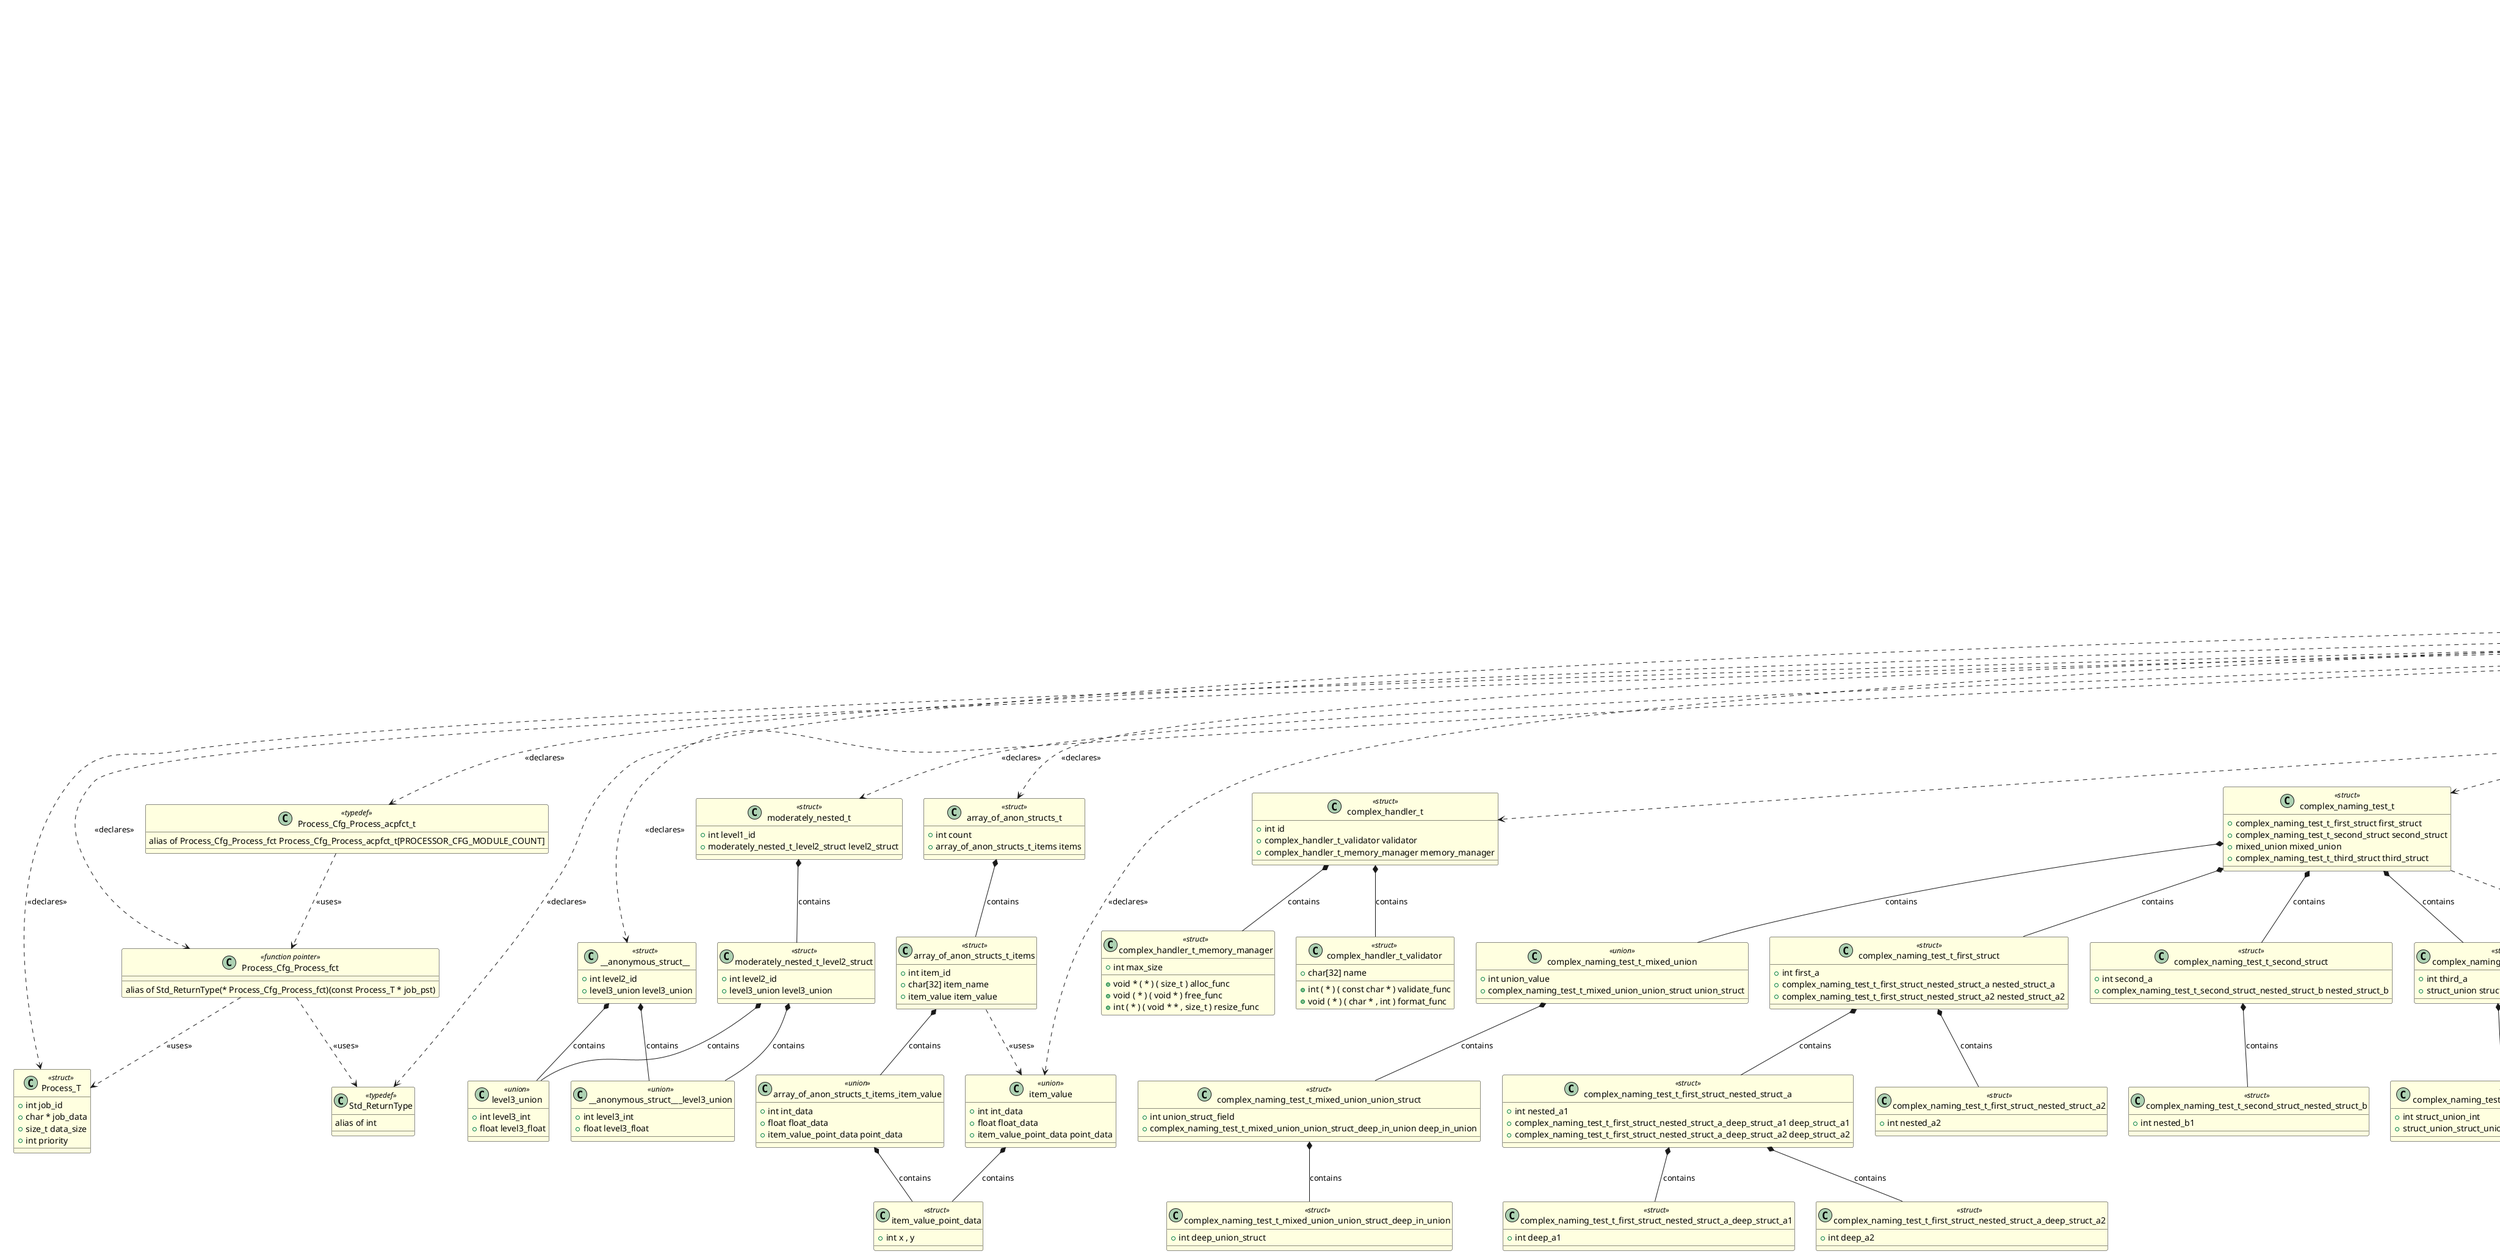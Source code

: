@startuml complex

class "complex" as COMPLEX <<source>> #LightBlue
{
    -- Global Variables --
    - Process_Cfg_Process_acpfct_t Process_Cfg_Process_acpfct
    - math_operation_t[10] global_math_ops
    -- Functions --
    + complex_handler_t * create_complex_handler(const char * name, ...)
    + void * create_handler(const char * name, int ( * init_func ) ( void * ) init_func, ...)
    + int execute_operations(int value, math_ops_array_t ops, int op_count)
    + math_operation_t * get_math_operations()
    + int process_with_callbacks(int[] data, int size, math_operation_t[] operations, int op_count, ...)
    + void test_processor_job_processing()
    + void test_processor_utility_macros()

    - static Std_ReturnType ProcessorAdapter_Process(const Process_T * job_pst)
    - static Std_ReturnType ProcessorHardware_Process(const Process_T * job_pst)
    - static Std_ReturnType ProcessorService_Process(const Process_T * job_pst)
    - static int add_operation(int a, int b)
    - static int divide_operation(int a, int b)
    - static void init_math_operations()
    - static int modulo_operation(int a, int b)
    - static int multiply_operation(int a, int b)
    - static void print_result(int * data, int size)
    - void run_complex_tests()
    - static int subtract_operation(int a, int b)
    - static int test_callback(int * item)
    - void test_complex_macro(int * x, int y, int z)
    - void test_handle_operation(operation_type_t op_type, int * data, int size)
    - void test_handler_table()
    - void test_mixed_union()
    - void test_operation_set()
    - void test_process_array(int * arr, int size)
    - void test_stringify_macro()
}

class "complex" as HEADER_COMPLEX <<header>> #LightGreen
{
    -- Macros --
    + #define COMPLEX_H
    + #define COMPLEX_MACRO_FUNC(x, y, z)
    + #define CREATE_FUNC_NAME(prefix, suffix)
    + #define DEPRECATED
    + #define HANDLE_OPERATION(op_type, data, size, callback)
    + #define PROCESS_ARRAY(arr, size, callback)
    + #define STRINGIFY(x)
    + #define TOSTRING(x)
    + #define UTILS_U16_TO_U8ARR_BIG_ENDIAN(value_u16, ptr_pau8)
    + #define UTILS_U32_TO_U8ARR_BIG_ENDIAN(value_u32, ptr_pau8)
    + #define UTILS_U8ARR_TO_U16_BIG_ENDIAN(ptr_pau8)
    + #define UTILS_U8ARR_TO_U32_BIG_ENDIAN(ptr_pau8)
    -- Functions --
    + complex_handler_t * create_complex_handler(const char * name, ...)
    + void * create_handler(const char * name, int ( * init_func ) ( void * ) init_func, ...)
    + int execute_operations(int value, math_ops_array_t ops, int op_count)
    + math_operation_t * get_math_operations()
    + int process_with_callbacks(int[] data, int size, math_operation_t[] operations, int op_count, ...)
    + void test_processor_job_processing()
    + void test_processor_utility_macros()
}

class "Process_T" as TYPEDEF_PROCESS_T <<struct>> #LightYellow
{
    + int job_id
    + char * job_data
    + size_t data_size
    + int priority
}

class "__anonymous_struct__" as TYPEDEF___ANONYMOUS_STRUCT__ <<struct>> #LightYellow
{
    + int level2_id
    + level3_union level3_union
}

class "array_of_anon_structs_t" as TYPEDEF_ARRAY_OF_ANON_STRUCTS_T <<struct>> #LightYellow
{
    + int count
    + array_of_anon_structs_t_items items
}

class "array_of_anon_structs_t_items" as TYPEDEF_ARRAY_OF_ANON_STRUCTS_T_ITEMS <<struct>> #LightYellow
{
    + int item_id
    + char[32] item_name
    + item_value item_value
}

class "callback_with_anon_struct_t_config_param" as TYPEDEF_CALLBACK_WITH_ANON_STRUCT_T_CONFIG_PARAM <<struct>> #LightYellow
{
    + int config_flags
    + char[64] config_name
    + config_value config_value
}

class "complex_callback_t_param4" as TYPEDEF_COMPLEX_CALLBACK_T_PARAM4 <<struct>> #LightYellow
{
    + int nested1
    + char * nested2
    + void ( * ) ( int ) nested_func
}

class "complex_handler_t" as TYPEDEF_COMPLEX_HANDLER_T <<struct>> #LightYellow
{
    + int id
    + complex_handler_t_validator validator
    + complex_handler_t_memory_manager memory_manager
}

class "complex_handler_t_memory_manager" as TYPEDEF_COMPLEX_HANDLER_T_MEMORY_MANAGER <<struct>> #LightYellow
{
    + int max_size
    + void * ( * ) ( size_t ) alloc_func
    + void ( * ) ( void * ) free_func
    + int ( * ) ( void * * , size_t ) resize_func
}

class "complex_handler_t_validator" as TYPEDEF_COMPLEX_HANDLER_T_VALIDATOR <<struct>> #LightYellow
{
    + char[32] name
    + int ( * ) ( const char * ) validate_func
    + void ( * ) ( char * , int ) format_func
}

class "complex_naming_test_t" as TYPEDEF_COMPLEX_NAMING_TEST_T <<struct>> #LightYellow
{
    + complex_naming_test_t_first_struct first_struct
    + complex_naming_test_t_second_struct second_struct
    + mixed_union mixed_union
    + complex_naming_test_t_third_struct third_struct
}

class "complex_naming_test_t_first_struct" as TYPEDEF_COMPLEX_NAMING_TEST_T_FIRST_STRUCT <<struct>> #LightYellow
{
    + int first_a
    + complex_naming_test_t_first_struct_nested_struct_a nested_struct_a
    + complex_naming_test_t_first_struct_nested_struct_a2 nested_struct_a2
}

class "complex_naming_test_t_first_struct_nested_struct_a" as TYPEDEF_COMPLEX_NAMING_TEST_T_FIRST_STRUCT_NESTED_STRUCT_A <<struct>> #LightYellow
{
    + int nested_a1
    + complex_naming_test_t_first_struct_nested_struct_a_deep_struct_a1 deep_struct_a1
    + complex_naming_test_t_first_struct_nested_struct_a_deep_struct_a2 deep_struct_a2
}

class "complex_naming_test_t_first_struct_nested_struct_a2" as TYPEDEF_COMPLEX_NAMING_TEST_T_FIRST_STRUCT_NESTED_STRUCT_A2 <<struct>> #LightYellow
{
    + int nested_a2
}

class "complex_naming_test_t_first_struct_nested_struct_a_deep_struct_a1" as TYPEDEF_COMPLEX_NAMING_TEST_T_FIRST_STRUCT_NESTED_STRUCT_A_DEEP_STRUCT_A1 <<struct>> #LightYellow
{
    + int deep_a1
}

class "complex_naming_test_t_first_struct_nested_struct_a_deep_struct_a2" as TYPEDEF_COMPLEX_NAMING_TEST_T_FIRST_STRUCT_NESTED_STRUCT_A_DEEP_STRUCT_A2 <<struct>> #LightYellow
{
    + int deep_a2
}

class "complex_naming_test_t_mixed_union_union_struct" as TYPEDEF_COMPLEX_NAMING_TEST_T_MIXED_UNION_UNION_STRUCT <<struct>> #LightYellow
{
    + int union_struct_field
    + complex_naming_test_t_mixed_union_union_struct_deep_in_union deep_in_union
}

class "complex_naming_test_t_mixed_union_union_struct_deep_in_union" as TYPEDEF_COMPLEX_NAMING_TEST_T_MIXED_UNION_UNION_STRUCT_DEEP_IN_UNION <<struct>> #LightYellow
{
    + int deep_union_struct
}

class "complex_naming_test_t_second_struct" as TYPEDEF_COMPLEX_NAMING_TEST_T_SECOND_STRUCT <<struct>> #LightYellow
{
    + int second_a
    + complex_naming_test_t_second_struct_nested_struct_b nested_struct_b
}

class "complex_naming_test_t_second_struct_nested_struct_b" as TYPEDEF_COMPLEX_NAMING_TEST_T_SECOND_STRUCT_NESTED_STRUCT_B <<struct>> #LightYellow
{
    + int nested_b1
}

class "complex_naming_test_t_third_struct" as TYPEDEF_COMPLEX_NAMING_TEST_T_THIRD_STRUCT <<struct>> #LightYellow
{
    + int third_a
    + struct_union struct_union
}

class "config_param" as TYPEDEF_CONFIG_PARAM <<struct>> #LightYellow
{
    + int config_flags
    + char[64] config_name
    + config_value config_value
}

class "data_item_t" as TYPEDEF_DATA_ITEM_T <<struct>> #LightYellow
{
    + config_value value
    + char * name
}

class "data_union_point_value" as TYPEDEF_DATA_UNION_POINT_VALUE <<struct>> #LightYellow
{
    + int x , y , z
}

class "extreme_nesting_test_t" as TYPEDEF_EXTREME_NESTING_TEST_T <<struct>> #LightYellow
{
    + extreme_nesting_test_t_level2_struct_1 level2_struct_1
    + extreme_nesting_test_t_level2_struct_2 level2_struct_2
}

class "extreme_nesting_test_t_level2_struct_1" as TYPEDEF_EXTREME_NESTING_TEST_T_LEVEL2_STRUCT_1 <<struct>> #LightYellow
{
    + extreme_nesting_test_t_level2_struct_1_level4_struct_1 level4_struct_1
    + extreme_nesting_test_t_level2_struct_1_level4_struct_2 level4_struct_2
}

class "extreme_nesting_test_t_level2_struct_1_level4_struct_1" as TYPEDEF_EXTREME_NESTING_TEST_T_LEVEL2_STRUCT_1_LEVEL4_STRUCT_1 <<struct>> #LightYellow
{
    + int level4_field
}

class "extreme_nesting_test_t_level2_struct_1_level4_struct_2" as TYPEDEF_EXTREME_NESTING_TEST_T_LEVEL2_STRUCT_1_LEVEL4_STRUCT_2 <<struct>> #LightYellow
{
    + int level4_field2
}

class "extreme_nesting_test_t_level2_struct_2" as TYPEDEF_EXTREME_NESTING_TEST_T_LEVEL2_STRUCT_2 <<struct>> #LightYellow
{
    + int mixed_field
}

class "handler_entry_t" as TYPEDEF_HANDLER_ENTRY_T <<struct>> #LightYellow
{
    + int id
    + char[16] name
    + void ( * ) ( void ) init_func
    + int ( * ) ( int , int ) process_func
    + void ( * ) ( void ) cleanup_func
}

class "item_value_point_data" as TYPEDEF_ITEM_VALUE_POINT_DATA <<struct>> #LightYellow
{
    + int x , y
}

class "mixed_union_mixed_struct" as TYPEDEF_MIXED_UNION_MIXED_STRUCT <<struct>> #LightYellow
{
    + int mixed_field
}

class "moderately_nested_t" as TYPEDEF_MODERATELY_NESTED_T <<struct>> #LightYellow
{
    + int level1_id
    + moderately_nested_t_level2_struct level2_struct
}

class "moderately_nested_t_level2_struct" as TYPEDEF_MODERATELY_NESTED_T_LEVEL2_STRUCT <<struct>> #LightYellow
{
    + int level2_id
    + level3_union level3_union
}

class "multi_anonymous_t" as TYPEDEF_MULTI_ANONYMOUS_T <<struct>> #LightYellow
{
    + multi_anonymous_t_first_anon_struct first_anon_struct
    + multi_anonymous_t_second_anon_struct second_anon_struct
    + first_anon_union first_anon_union
}

class "multi_anonymous_t_first_anon_struct" as TYPEDEF_MULTI_ANONYMOUS_T_FIRST_ANON_STRUCT <<struct>> #LightYellow
{
    + int first_x
    + int first_y
}

class "multi_anonymous_t_second_anon_struct" as TYPEDEF_MULTI_ANONYMOUS_T_SECOND_ANON_STRUCT <<struct>> #LightYellow
{
    + char[32] second_name
    + int second_id
    + multi_anonymous_t_second_anon_struct_deep_struct deep_struct
}

class "multi_anonymous_t_second_anon_struct_deep_struct" as TYPEDEF_MULTI_ANONYMOUS_T_SECOND_ANON_STRUCT_DEEP_STRUCT <<struct>> #LightYellow
{
    + int deep_value
}

class "multiple_simple_anonymous_t" as TYPEDEF_MULTIPLE_SIMPLE_ANONYMOUS_T <<struct>> #LightYellow
{
    + multiple_simple_anonymous_t_first_anon first_anon
    + multiple_simple_anonymous_t_second_anon second_anon
    + multiple_simple_anonymous_t_third_anon third_anon
    + first_union first_union
    + second_union second_union
}

class "multiple_simple_anonymous_t_first_anon" as TYPEDEF_MULTIPLE_SIMPLE_ANONYMOUS_T_FIRST_ANON <<struct>> #LightYellow
{
    + int first_field
}

class "multiple_simple_anonymous_t_second_anon" as TYPEDEF_MULTIPLE_SIMPLE_ANONYMOUS_T_SECOND_ANON <<struct>> #LightYellow
{
    + int second_field
}

class "multiple_simple_anonymous_t_third_anon" as TYPEDEF_MULTIPLE_SIMPLE_ANONYMOUS_T_THIRD_ANON <<struct>> #LightYellow
{
    + int third_field
}

class "operation_set_t" as TYPEDEF_OPERATION_SET_T <<struct>> #LightYellow
{
    + int count
    + math_operation_t[5] operations
    + void(* callbacks[3])(int , char *) callbacks
}

class "param4" as TYPEDEF_PARAM4 <<struct>> #LightYellow
{
    + int nested1
    + char * nested2
    + void ( * ) ( int ) nested_func
}

class "processor_t" as TYPEDEF_PROCESSOR_T <<struct>> #LightYellow
{
    + int id
    + char[64] name
    + int ( * ) ( int , char * ) process_func
    + void ( * ) ( void * ) cleanup_func
}

class "result_generator_t" as TYPEDEF_RESULT_GENERATOR_T <<struct>> #LightYellow
{
    + int result_code
    + result_data result_data
}

class "simplified_handler_t" as TYPEDEF_SIMPLIFIED_HANDLER_T <<struct>> #LightYellow
{
    + int event_count
    + char[32] event_name
    + int event_flags
}

class "struct_union_struct_union_struct" as TYPEDEF_STRUCT_UNION_STRUCT_UNION_STRUCT <<struct>> #LightYellow
{
    + int struct_union_struct_field
}

class "struct_with_struct_t" as TYPEDEF_STRUCT_WITH_STRUCT_T <<struct>> #LightYellow
{
    + int outer_id
    + char[32] outer_name
    + struct_with_struct_t_inner_struct inner_struct
    + int outer_flags
}

class "struct_with_struct_t_inner_struct" as TYPEDEF_STRUCT_WITH_STRUCT_T_INNER_STRUCT <<struct>> #LightYellow
{
    + int inner_x
    + int inner_y
    + char[16] inner_label
}

class "struct_with_union_t" as TYPEDEF_STRUCT_WITH_UNION_T <<struct>> #LightYellow
{
    + int type_id
    + data_union data_union
    + int checksum
}

class "union_with_struct_t_complex_struct" as TYPEDEF_UNION_WITH_STRUCT_T_COMPLEX_STRUCT <<struct>> #LightYellow
{
    + char[16] header
    + int payload_size
    + void * payload_data
    + union_with_struct_t_complex_struct_error_info error_info
}

class "union_with_struct_t_complex_struct_error_info" as TYPEDEF_UNION_WITH_STRUCT_T_COMPLEX_STRUCT_ERROR_INFO <<struct>> #LightYellow
{
    + int error_code
    + char[128] error_msg
}

class "operation_type_t" as TYPEDEF_OPERATION_TYPE_T <<enumeration>> #LightYellow
{
    OP_ADD = 0
    OP_DIV = 3
    OP_MUL = 2
    OP_SUB = 1
}

class "processor_module_enum_t" as TYPEDEF_PROCESSOR_MODULE_ENUM_T <<enumeration>> #LightYellow
{
    PROCESSOR_CFG_MODULE_ADAPTER = 0
    PROCESSOR_CFG_MODULE_COUNT = 3
    PROCESSOR_CFG_MODULE_HARDWARE = 2
    PROCESSOR_CFG_MODULE_SERVICE = 1
}

class "Process_Cfg_Process_acpfct_t" as TYPEDEF_PROCESS_CFG_PROCESS_ACPFCT_T <<typedef>> #LightYellow
{
    alias of Process_Cfg_Process_fct Process_Cfg_Process_acpfct_t[PROCESSOR_CFG_MODULE_COUNT]
}

class "Process_Cfg_Process_fct" as TYPEDEF_PROCESS_CFG_PROCESS_FCT <<function pointer>> #LightYellow
{
    alias of Std_ReturnType(* Process_Cfg_Process_fct)(const Process_T * job_pst)
}

class "Std_ReturnType" as TYPEDEF_STD_RETURNTYPE <<typedef>> #LightYellow
{
    alias of int
}

class "callback_with_anon_struct_t" as TYPEDEF_CALLBACK_WITH_ANON_STRUCT_T <<function pointer>> #LightYellow
{
    alias of void(* callback_with_anon_struct_t)( int id , struct { int config_flags ; char config_name [ 64 ] ; union { int int_config ; float float_config ; } config_value ; } * config_param , void * user_data )
}

class "complex_callback_t" as TYPEDEF_COMPLEX_CALLBACK_T <<function pointer>> #LightYellow
{
    alias of int(* complex_callback_t)( int param1 , char * param2 , void * param3 , struct { int nested1 ; char * nested2 ; void(* nested_func)(int); } * param4 )
}

class "complex_func_ptr_t" as TYPEDEF_COMPLEX_FUNC_PTR_T <<typedef>> #LightYellow
{
    alias of int ( * ( * complex_func_ptr_t ) ( int , char * ) ) ( double , void * )
}

class "data_processor_array_t" as TYPEDEF_DATA_PROCESSOR_ARRAY_T <<typedef>> #LightYellow
{
    alias of data_processor_t *
}

class "data_processor_t" as TYPEDEF_DATA_PROCESSOR_T <<function pointer>> #LightYellow
{
    alias of int(* data_processor_t)(data_item_t * item , void * context)
}

class "debug_callback_t" as TYPEDEF_DEBUG_CALLBACK_T <<function pointer>> #LightYellow
{
    alias of void(* debug_callback_t)(const char * message , int level)
}

class "handler_table_t" as TYPEDEF_HANDLER_TABLE_T <<typedef>> #LightYellow
{
    alias of handler_entry_t handler_table_t[8]
}

class "math_operation_t" as TYPEDEF_MATH_OPERATION_T <<function pointer>> #LightYellow
{
    alias of int(* math_operation_t)(int , int)
}

class "math_ops_array_t" as TYPEDEF_MATH_OPS_ARRAY_T <<typedef>> #LightYellow
{
    alias of math_operation_t math_ops_array_t[10]
}

class "release_callback_t" as TYPEDEF_RELEASE_CALLBACK_T <<function pointer>> #LightYellow
{
    alias of void(* release_callback_t)(const char * message)
}

class "uint16" as TYPEDEF_UINT16 <<typedef>> #LightYellow
{
    alias of uint16_t
}

class "uint32" as TYPEDEF_UINT32 <<typedef>> #LightYellow
{
    alias of uint32_t
}

class "uint8" as TYPEDEF_UINT8 <<typedef>> #LightYellow
{
    alias of uint8_t
}

class "__anonymous_struct___level3_union" as TYPEDEF___ANONYMOUS_STRUCT___LEVEL3_UNION <<union>> #LightYellow
{
    + int level3_int
    + float level3_float
}

class "array_of_anon_structs_t_items_item_value" as TYPEDEF_ARRAY_OF_ANON_STRUCTS_T_ITEMS_ITEM_VALUE <<union>> #LightYellow
{
    + int int_data
    + float float_data
    + item_value_point_data point_data
}

class "callback_with_anon_struct_t_config_value" as TYPEDEF_CALLBACK_WITH_ANON_STRUCT_T_CONFIG_VALUE <<union>> #LightYellow
{
    + int int_config
    + float float_config
}

class "complex_naming_test_t_mixed_union" as TYPEDEF_COMPLEX_NAMING_TEST_T_MIXED_UNION <<union>> #LightYellow
{
    + int union_value
    + complex_naming_test_t_mixed_union_union_struct union_struct
}

class "complex_naming_test_t_third_struct_struct_union" as TYPEDEF_COMPLEX_NAMING_TEST_T_THIRD_STRUCT_STRUCT_UNION <<union>> #LightYellow
{
    + int struct_union_int
    + struct_union_struct_union_struct struct_union_struct
}

class "config_param_config_value" as TYPEDEF_CONFIG_PARAM_CONFIG_VALUE <<union>> #LightYellow
{
    + int int_config
    + float float_config
}

class "config_value" as TYPEDEF_CONFIG_VALUE <<union>> #LightYellow
{
    + int int_config
    + float float_config
}

class "data_union" as TYPEDEF_DATA_UNION <<union>> #LightYellow
{
    + int int_value
    + float float_value
    + char[64] string_value
    + data_union_point_value point_value
}

class "first_anon_union" as TYPEDEF_FIRST_ANON_UNION <<union>> #LightYellow
{
    + int union_int
    + float union_float
}

class "first_union" as TYPEDEF_FIRST_UNION <<union>> #LightYellow
{
    + int union_field1
}

class "item_value" as TYPEDEF_ITEM_VALUE <<union>> #LightYellow
{
    + int int_data
    + float float_data
    + item_value_point_data point_data
}

class "level3_union" as TYPEDEF_LEVEL3_UNION <<union>> #LightYellow
{
    + int level3_int
    + float level3_float
}

class "mixed_union" as TYPEDEF_MIXED_UNION <<union>> #LightYellow
{
    + mixed_union_mixed_struct mixed_struct
}

class "mixed_union_t" as TYPEDEF_MIXED_UNION_T <<union>> #LightYellow
{
    + int int_val
    + char * str_val
    + void ( * ) ( void ) void_func
    + int ( * ) ( int ) int_func
}

class "multi_anonymous_t_first_anon_union" as TYPEDEF_MULTI_ANONYMOUS_T_FIRST_ANON_UNION <<union>> #LightYellow
{
    + int union_int
    + float union_float
}

class "multiple_simple_anonymous_t_first_union" as TYPEDEF_MULTIPLE_SIMPLE_ANONYMOUS_T_FIRST_UNION <<union>> #LightYellow
{
    + int union_field1
}

class "multiple_simple_anonymous_t_second_union" as TYPEDEF_MULTIPLE_SIMPLE_ANONYMOUS_T_SECOND_UNION <<union>> #LightYellow
{
    + int union_field2
}

class "result_data" as TYPEDEF_RESULT_DATA <<union>> #LightYellow
{
    + int success_value
    + char[128] error_message
}

class "result_generator_t_result_data" as TYPEDEF_RESULT_GENERATOR_T_RESULT_DATA <<union>> #LightYellow
{
    + int success_value
    + char[128] error_message
}

class "second_union" as TYPEDEF_SECOND_UNION <<union>> #LightYellow
{
    + int union_field2
}

class "struct_union" as TYPEDEF_STRUCT_UNION <<union>> #LightYellow
{
    + int struct_union_int
    + struct_union_struct_union_struct struct_union_struct
}

class "struct_with_union_t_data_union" as TYPEDEF_STRUCT_WITH_UNION_T_DATA_UNION <<union>> #LightYellow
{
    + int int_value
    + float float_value
    + char[64] string_value
    + data_union_point_value point_value
}

class "union_with_struct_t" as TYPEDEF_UNION_WITH_STRUCT_T <<union>> #LightYellow
{
    + int simple_int
    + float simple_float
    + union_with_struct_t_complex_struct complex_struct
    + char[256] raw_bytes
}

class "union_with_union_t" as TYPEDEF_UNION_WITH_UNION_T <<union>> #LightYellow
{
    + int primary_int
    + union_with_union_t_nested_union nested_union
    + char[32] primary_bytes
}

class "union_with_union_t_nested_union" as TYPEDEF_UNION_WITH_UNION_T_NESTED_UNION <<union>> #LightYellow
{
    + float nested_float
    + double nested_double
    + union_with_union_t_nested_union_deep_union deep_union
}

class "union_with_union_t_nested_union_deep_union" as TYPEDEF_UNION_WITH_UNION_T_NESTED_UNION_DEEP_UNION <<union>> #LightYellow
{
    + char deep_char
    + short deep_short
}


' Include relationships
COMPLEX --> HEADER_COMPLEX : <<include>>

' Declaration relationships
HEADER_COMPLEX ..> TYPEDEF_PROCESS_T : <<declares>>
HEADER_COMPLEX ..> TYPEDEF___ANONYMOUS_STRUCT__ : <<declares>>
HEADER_COMPLEX ..> TYPEDEF_ARRAY_OF_ANON_STRUCTS_T : <<declares>>
HEADER_COMPLEX ..> TYPEDEF_COMPLEX_HANDLER_T : <<declares>>
HEADER_COMPLEX ..> TYPEDEF_COMPLEX_NAMING_TEST_T : <<declares>>
HEADER_COMPLEX ..> TYPEDEF_CONFIG_PARAM : <<declares>>
HEADER_COMPLEX ..> TYPEDEF_DATA_ITEM_T : <<declares>>
HEADER_COMPLEX ..> TYPEDEF_EXTREME_NESTING_TEST_T : <<declares>>
HEADER_COMPLEX ..> TYPEDEF_HANDLER_ENTRY_T : <<declares>>
HEADER_COMPLEX ..> TYPEDEF_MODERATELY_NESTED_T : <<declares>>
HEADER_COMPLEX ..> TYPEDEF_MULTI_ANONYMOUS_T : <<declares>>
HEADER_COMPLEX ..> TYPEDEF_MULTIPLE_SIMPLE_ANONYMOUS_T : <<declares>>
HEADER_COMPLEX ..> TYPEDEF_OPERATION_SET_T : <<declares>>
HEADER_COMPLEX ..> TYPEDEF_PARAM4 : <<declares>>
HEADER_COMPLEX ..> TYPEDEF_PROCESSOR_T : <<declares>>
HEADER_COMPLEX ..> TYPEDEF_RESULT_GENERATOR_T : <<declares>>
HEADER_COMPLEX ..> TYPEDEF_SIMPLIFIED_HANDLER_T : <<declares>>
HEADER_COMPLEX ..> TYPEDEF_STRUCT_WITH_STRUCT_T : <<declares>>
HEADER_COMPLEX ..> TYPEDEF_STRUCT_WITH_UNION_T : <<declares>>
HEADER_COMPLEX ..> TYPEDEF_OPERATION_TYPE_T : <<declares>>
HEADER_COMPLEX ..> TYPEDEF_PROCESSOR_MODULE_ENUM_T : <<declares>>
HEADER_COMPLEX ..> TYPEDEF_PROCESS_CFG_PROCESS_ACPFCT_T : <<declares>>
HEADER_COMPLEX ..> TYPEDEF_PROCESS_CFG_PROCESS_FCT : <<declares>>
HEADER_COMPLEX ..> TYPEDEF_STD_RETURNTYPE : <<declares>>
HEADER_COMPLEX ..> TYPEDEF_CALLBACK_WITH_ANON_STRUCT_T : <<declares>>
HEADER_COMPLEX ..> TYPEDEF_COMPLEX_CALLBACK_T : <<declares>>
HEADER_COMPLEX ..> TYPEDEF_COMPLEX_FUNC_PTR_T : <<declares>>
HEADER_COMPLEX ..> TYPEDEF_DATA_PROCESSOR_ARRAY_T : <<declares>>
HEADER_COMPLEX ..> TYPEDEF_DATA_PROCESSOR_T : <<declares>>
HEADER_COMPLEX ..> TYPEDEF_DEBUG_CALLBACK_T : <<declares>>
HEADER_COMPLEX ..> TYPEDEF_HANDLER_TABLE_T : <<declares>>
HEADER_COMPLEX ..> TYPEDEF_MATH_OPERATION_T : <<declares>>
HEADER_COMPLEX ..> TYPEDEF_MATH_OPS_ARRAY_T : <<declares>>
HEADER_COMPLEX ..> TYPEDEF_RELEASE_CALLBACK_T : <<declares>>
HEADER_COMPLEX ..> TYPEDEF_UINT16 : <<declares>>
HEADER_COMPLEX ..> TYPEDEF_UINT32 : <<declares>>
HEADER_COMPLEX ..> TYPEDEF_UINT8 : <<declares>>
HEADER_COMPLEX ..> TYPEDEF_DATA_UNION : <<declares>>
HEADER_COMPLEX ..> TYPEDEF_FIRST_UNION : <<declares>>
HEADER_COMPLEX ..> TYPEDEF_ITEM_VALUE : <<declares>>
HEADER_COMPLEX ..> TYPEDEF_MIXED_UNION : <<declares>>
HEADER_COMPLEX ..> TYPEDEF_MIXED_UNION_T : <<declares>>
HEADER_COMPLEX ..> TYPEDEF_SECOND_UNION : <<declares>>
HEADER_COMPLEX ..> TYPEDEF_UNION_WITH_STRUCT_T : <<declares>>
HEADER_COMPLEX ..> TYPEDEF_UNION_WITH_UNION_T : <<declares>>

' Uses relationships
TYPEDEF_ARRAY_OF_ANON_STRUCTS_T_ITEMS ..> TYPEDEF_ITEM_VALUE : <<uses>>
TYPEDEF_COMPLEX_NAMING_TEST_T ..> TYPEDEF_MIXED_UNION : <<uses>>
TYPEDEF_MULTIPLE_SIMPLE_ANONYMOUS_T ..> TYPEDEF_FIRST_UNION : <<uses>>
TYPEDEF_MULTIPLE_SIMPLE_ANONYMOUS_T ..> TYPEDEF_SECOND_UNION : <<uses>>
TYPEDEF_OPERATION_SET_T ..> TYPEDEF_MATH_OPERATION_T : <<uses>>
TYPEDEF_STRUCT_WITH_UNION_T ..> TYPEDEF_DATA_UNION : <<uses>>
TYPEDEF_PROCESS_CFG_PROCESS_ACPFCT_T ..> TYPEDEF_PROCESS_CFG_PROCESS_FCT : <<uses>>
TYPEDEF_PROCESS_CFG_PROCESS_FCT ..> TYPEDEF_PROCESS_T : <<uses>>
TYPEDEF_PROCESS_CFG_PROCESS_FCT ..> TYPEDEF_STD_RETURNTYPE : <<uses>>
TYPEDEF_CALLBACK_WITH_ANON_STRUCT_T ..> TYPEDEF_CONFIG_PARAM : <<uses>>
TYPEDEF_COMPLEX_CALLBACK_T ..> TYPEDEF_PARAM4 : <<uses>>
TYPEDEF_DATA_PROCESSOR_ARRAY_T ..> TYPEDEF_DATA_PROCESSOR_T : <<uses>>
TYPEDEF_DATA_PROCESSOR_T ..> TYPEDEF_DATA_ITEM_T : <<uses>>
TYPEDEF_HANDLER_TABLE_T ..> TYPEDEF_HANDLER_ENTRY_T : <<uses>>
TYPEDEF_MATH_OPS_ARRAY_T ..> TYPEDEF_MATH_OPERATION_T : <<uses>>

' Anonymous structure relationships (composition)
TYPEDEF___ANONYMOUS_STRUCT__ *-- TYPEDEF___ANONYMOUS_STRUCT___LEVEL3_UNION : contains
TYPEDEF___ANONYMOUS_STRUCT__ *-- TYPEDEF_LEVEL3_UNION : contains
TYPEDEF_ARRAY_OF_ANON_STRUCTS_T *-- TYPEDEF_ARRAY_OF_ANON_STRUCTS_T_ITEMS : contains
TYPEDEF_ARRAY_OF_ANON_STRUCTS_T_ITEMS *-- TYPEDEF_ARRAY_OF_ANON_STRUCTS_T_ITEMS_ITEM_VALUE : contains
TYPEDEF_ARRAY_OF_ANON_STRUCTS_T_ITEMS_ITEM_VALUE *-- TYPEDEF_ITEM_VALUE_POINT_DATA : contains
TYPEDEF_CALLBACK_WITH_ANON_STRUCT_T *-- TYPEDEF_CALLBACK_WITH_ANON_STRUCT_T_CONFIG_PARAM : contains
TYPEDEF_CALLBACK_WITH_ANON_STRUCT_T *-- TYPEDEF_CALLBACK_WITH_ANON_STRUCT_T_CONFIG_VALUE : contains
TYPEDEF_CALLBACK_WITH_ANON_STRUCT_T_CONFIG_PARAM *-- TYPEDEF_CONFIG_PARAM_CONFIG_VALUE : contains
TYPEDEF_CALLBACK_WITH_ANON_STRUCT_T_CONFIG_PARAM *-- TYPEDEF_CONFIG_VALUE : contains
TYPEDEF_COMPLEX_CALLBACK_T *-- TYPEDEF_COMPLEX_CALLBACK_T_PARAM4 : contains
TYPEDEF_COMPLEX_HANDLER_T *-- TYPEDEF_COMPLEX_HANDLER_T_MEMORY_MANAGER : contains
TYPEDEF_COMPLEX_HANDLER_T *-- TYPEDEF_COMPLEX_HANDLER_T_VALIDATOR : contains
TYPEDEF_COMPLEX_NAMING_TEST_T *-- TYPEDEF_COMPLEX_NAMING_TEST_T_FIRST_STRUCT : contains
TYPEDEF_COMPLEX_NAMING_TEST_T *-- TYPEDEF_COMPLEX_NAMING_TEST_T_MIXED_UNION : contains
TYPEDEF_COMPLEX_NAMING_TEST_T *-- TYPEDEF_COMPLEX_NAMING_TEST_T_SECOND_STRUCT : contains
TYPEDEF_COMPLEX_NAMING_TEST_T *-- TYPEDEF_COMPLEX_NAMING_TEST_T_THIRD_STRUCT : contains
TYPEDEF_COMPLEX_NAMING_TEST_T_FIRST_STRUCT *-- TYPEDEF_COMPLEX_NAMING_TEST_T_FIRST_STRUCT_NESTED_STRUCT_A : contains
TYPEDEF_COMPLEX_NAMING_TEST_T_FIRST_STRUCT *-- TYPEDEF_COMPLEX_NAMING_TEST_T_FIRST_STRUCT_NESTED_STRUCT_A2 : contains
TYPEDEF_COMPLEX_NAMING_TEST_T_FIRST_STRUCT_NESTED_STRUCT_A *-- TYPEDEF_COMPLEX_NAMING_TEST_T_FIRST_STRUCT_NESTED_STRUCT_A_DEEP_STRUCT_A1 : contains
TYPEDEF_COMPLEX_NAMING_TEST_T_FIRST_STRUCT_NESTED_STRUCT_A *-- TYPEDEF_COMPLEX_NAMING_TEST_T_FIRST_STRUCT_NESTED_STRUCT_A_DEEP_STRUCT_A2 : contains
TYPEDEF_COMPLEX_NAMING_TEST_T_MIXED_UNION *-- TYPEDEF_COMPLEX_NAMING_TEST_T_MIXED_UNION_UNION_STRUCT : contains
TYPEDEF_COMPLEX_NAMING_TEST_T_MIXED_UNION_UNION_STRUCT *-- TYPEDEF_COMPLEX_NAMING_TEST_T_MIXED_UNION_UNION_STRUCT_DEEP_IN_UNION : contains
TYPEDEF_COMPLEX_NAMING_TEST_T_SECOND_STRUCT *-- TYPEDEF_COMPLEX_NAMING_TEST_T_SECOND_STRUCT_NESTED_STRUCT_B : contains
TYPEDEF_COMPLEX_NAMING_TEST_T_THIRD_STRUCT *-- TYPEDEF_COMPLEX_NAMING_TEST_T_THIRD_STRUCT_STRUCT_UNION : contains
TYPEDEF_COMPLEX_NAMING_TEST_T_THIRD_STRUCT *-- TYPEDEF_STRUCT_UNION : contains
TYPEDEF_COMPLEX_NAMING_TEST_T_THIRD_STRUCT_STRUCT_UNION *-- TYPEDEF_STRUCT_UNION_STRUCT_UNION_STRUCT : contains
TYPEDEF_CONFIG_PARAM *-- TYPEDEF_CONFIG_PARAM_CONFIG_VALUE : contains
TYPEDEF_CONFIG_PARAM *-- TYPEDEF_CONFIG_VALUE : contains
TYPEDEF_DATA_UNION *-- TYPEDEF_DATA_UNION_POINT_VALUE : contains
TYPEDEF_EXTREME_NESTING_TEST_T *-- TYPEDEF_EXTREME_NESTING_TEST_T_LEVEL2_STRUCT_1 : contains
TYPEDEF_EXTREME_NESTING_TEST_T *-- TYPEDEF_EXTREME_NESTING_TEST_T_LEVEL2_STRUCT_2 : contains
TYPEDEF_EXTREME_NESTING_TEST_T_LEVEL2_STRUCT_1 *-- TYPEDEF_EXTREME_NESTING_TEST_T_LEVEL2_STRUCT_1_LEVEL4_STRUCT_1 : contains
TYPEDEF_EXTREME_NESTING_TEST_T_LEVEL2_STRUCT_1 *-- TYPEDEF_EXTREME_NESTING_TEST_T_LEVEL2_STRUCT_1_LEVEL4_STRUCT_2 : contains
TYPEDEF_ITEM_VALUE *-- TYPEDEF_ITEM_VALUE_POINT_DATA : contains
TYPEDEF_MIXED_UNION *-- TYPEDEF_MIXED_UNION_MIXED_STRUCT : contains
TYPEDEF_MODERATELY_NESTED_T *-- TYPEDEF_MODERATELY_NESTED_T_LEVEL2_STRUCT : contains
TYPEDEF_MODERATELY_NESTED_T_LEVEL2_STRUCT *-- TYPEDEF___ANONYMOUS_STRUCT___LEVEL3_UNION : contains
TYPEDEF_MODERATELY_NESTED_T_LEVEL2_STRUCT *-- TYPEDEF_LEVEL3_UNION : contains
TYPEDEF_MULTI_ANONYMOUS_T *-- TYPEDEF_FIRST_ANON_UNION : contains
TYPEDEF_MULTI_ANONYMOUS_T *-- TYPEDEF_MULTI_ANONYMOUS_T_FIRST_ANON_STRUCT : contains
TYPEDEF_MULTI_ANONYMOUS_T *-- TYPEDEF_MULTI_ANONYMOUS_T_FIRST_ANON_UNION : contains
TYPEDEF_MULTI_ANONYMOUS_T *-- TYPEDEF_MULTI_ANONYMOUS_T_SECOND_ANON_STRUCT : contains
TYPEDEF_MULTI_ANONYMOUS_T_SECOND_ANON_STRUCT *-- TYPEDEF_MULTI_ANONYMOUS_T_SECOND_ANON_STRUCT_DEEP_STRUCT : contains
TYPEDEF_MULTIPLE_SIMPLE_ANONYMOUS_T *-- TYPEDEF_MULTIPLE_SIMPLE_ANONYMOUS_T_FIRST_ANON : contains
TYPEDEF_MULTIPLE_SIMPLE_ANONYMOUS_T *-- TYPEDEF_MULTIPLE_SIMPLE_ANONYMOUS_T_FIRST_UNION : contains
TYPEDEF_MULTIPLE_SIMPLE_ANONYMOUS_T *-- TYPEDEF_MULTIPLE_SIMPLE_ANONYMOUS_T_SECOND_ANON : contains
TYPEDEF_MULTIPLE_SIMPLE_ANONYMOUS_T *-- TYPEDEF_MULTIPLE_SIMPLE_ANONYMOUS_T_SECOND_UNION : contains
TYPEDEF_MULTIPLE_SIMPLE_ANONYMOUS_T *-- TYPEDEF_MULTIPLE_SIMPLE_ANONYMOUS_T_THIRD_ANON : contains
TYPEDEF_RESULT_GENERATOR_T *-- TYPEDEF_RESULT_DATA : contains
TYPEDEF_RESULT_GENERATOR_T *-- TYPEDEF_RESULT_GENERATOR_T_RESULT_DATA : contains
TYPEDEF_STRUCT_UNION *-- TYPEDEF_STRUCT_UNION_STRUCT_UNION_STRUCT : contains
TYPEDEF_STRUCT_WITH_STRUCT_T *-- TYPEDEF_STRUCT_WITH_STRUCT_T_INNER_STRUCT : contains
TYPEDEF_STRUCT_WITH_UNION_T *-- TYPEDEF_STRUCT_WITH_UNION_T_DATA_UNION : contains
TYPEDEF_STRUCT_WITH_UNION_T_DATA_UNION *-- TYPEDEF_DATA_UNION_POINT_VALUE : contains
TYPEDEF_UNION_WITH_STRUCT_T *-- TYPEDEF_UNION_WITH_STRUCT_T_COMPLEX_STRUCT : contains
TYPEDEF_UNION_WITH_STRUCT_T_COMPLEX_STRUCT *-- TYPEDEF_UNION_WITH_STRUCT_T_COMPLEX_STRUCT_ERROR_INFO : contains
TYPEDEF_UNION_WITH_UNION_T *-- TYPEDEF_UNION_WITH_UNION_T_NESTED_UNION : contains
TYPEDEF_UNION_WITH_UNION_T_NESTED_UNION *-- TYPEDEF_UNION_WITH_UNION_T_NESTED_UNION_DEEP_UNION : contains

@enduml